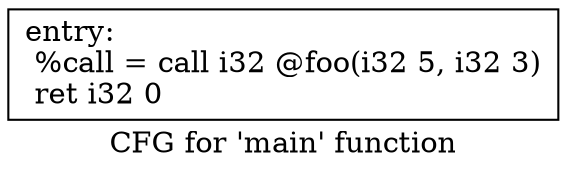 digraph "CFG for 'main' function" {
	label="CFG for 'main' function";

	Node0x5419ed0 [shape=record,label="{entry:\l  %call = call i32 @foo(i32 5, i32 3)\l  ret i32 0\l}"];
}
